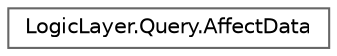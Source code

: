 digraph "Graphical Class Hierarchy"
{
 // LATEX_PDF_SIZE
  bgcolor="transparent";
  edge [fontname=Helvetica,fontsize=10,labelfontname=Helvetica,labelfontsize=10];
  node [fontname=Helvetica,fontsize=10,shape=box,height=0.2,width=0.4];
  rankdir="LR";
  Node0 [id="Node000000",label="LogicLayer.Query.AffectData",height=0.2,width=0.4,color="grey40", fillcolor="white", style="filled",URL="$class_logic_layer_1_1_query_1_1_affect_data.html",tooltip=" "];
}
